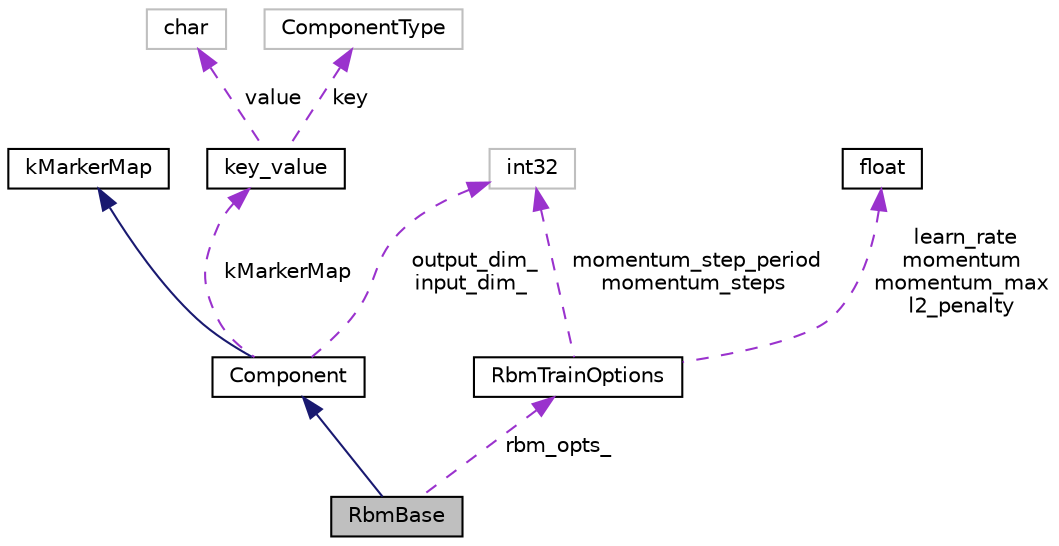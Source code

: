 digraph "RbmBase"
{
  edge [fontname="Helvetica",fontsize="10",labelfontname="Helvetica",labelfontsize="10"];
  node [fontname="Helvetica",fontsize="10",shape=record];
  Node4 [label="RbmBase",height=0.2,width=0.4,color="black", fillcolor="grey75", style="filled", fontcolor="black"];
  Node5 -> Node4 [dir="back",color="midnightblue",fontsize="10",style="solid",fontname="Helvetica"];
  Node5 [label="Component",height=0.2,width=0.4,color="black", fillcolor="white", style="filled",URL="$structkaldi_1_1nnet1_1_1Component.html",tooltip="Abstract class, building block of the network. "];
  Node6 -> Node5 [dir="back",color="midnightblue",fontsize="10",style="solid",fontname="Helvetica"];
  Node6 [label="kMarkerMap",height=0.2,width=0.4,color="black", fillcolor="white", style="filled",URL="$classkMarkerMap.html"];
  Node7 -> Node5 [dir="back",color="darkorchid3",fontsize="10",style="dashed",label=" kMarkerMap" ,fontname="Helvetica"];
  Node7 [label="key_value",height=0.2,width=0.4,color="black", fillcolor="white", style="filled",URL="$structkaldi_1_1nnet1_1_1Component_1_1key__value.html",tooltip="A pair of type and marker,. "];
  Node8 -> Node7 [dir="back",color="darkorchid3",fontsize="10",style="dashed",label=" value" ,fontname="Helvetica"];
  Node8 [label="char",height=0.2,width=0.4,color="grey75", fillcolor="white", style="filled"];
  Node9 -> Node7 [dir="back",color="darkorchid3",fontsize="10",style="dashed",label=" key" ,fontname="Helvetica"];
  Node9 [label="ComponentType",height=0.2,width=0.4,color="grey75", fillcolor="white", style="filled"];
  Node10 -> Node5 [dir="back",color="darkorchid3",fontsize="10",style="dashed",label=" output_dim_\ninput_dim_" ,fontname="Helvetica"];
  Node10 [label="int32",height=0.2,width=0.4,color="grey75", fillcolor="white", style="filled"];
  Node11 -> Node4 [dir="back",color="darkorchid3",fontsize="10",style="dashed",label=" rbm_opts_" ,fontname="Helvetica"];
  Node11 [label="RbmTrainOptions",height=0.2,width=0.4,color="black", fillcolor="white", style="filled",URL="$structkaldi_1_1nnet1_1_1RbmTrainOptions.html"];
  Node12 -> Node11 [dir="back",color="darkorchid3",fontsize="10",style="dashed",label=" learn_rate\nmomentum\nmomentum_max\nl2_penalty" ,fontname="Helvetica"];
  Node12 [label="float",height=0.2,width=0.4,color="black", fillcolor="white", style="filled",URL="$classfloat.html"];
  Node10 -> Node11 [dir="back",color="darkorchid3",fontsize="10",style="dashed",label=" momentum_step_period\nmomentum_steps" ,fontname="Helvetica"];
}
